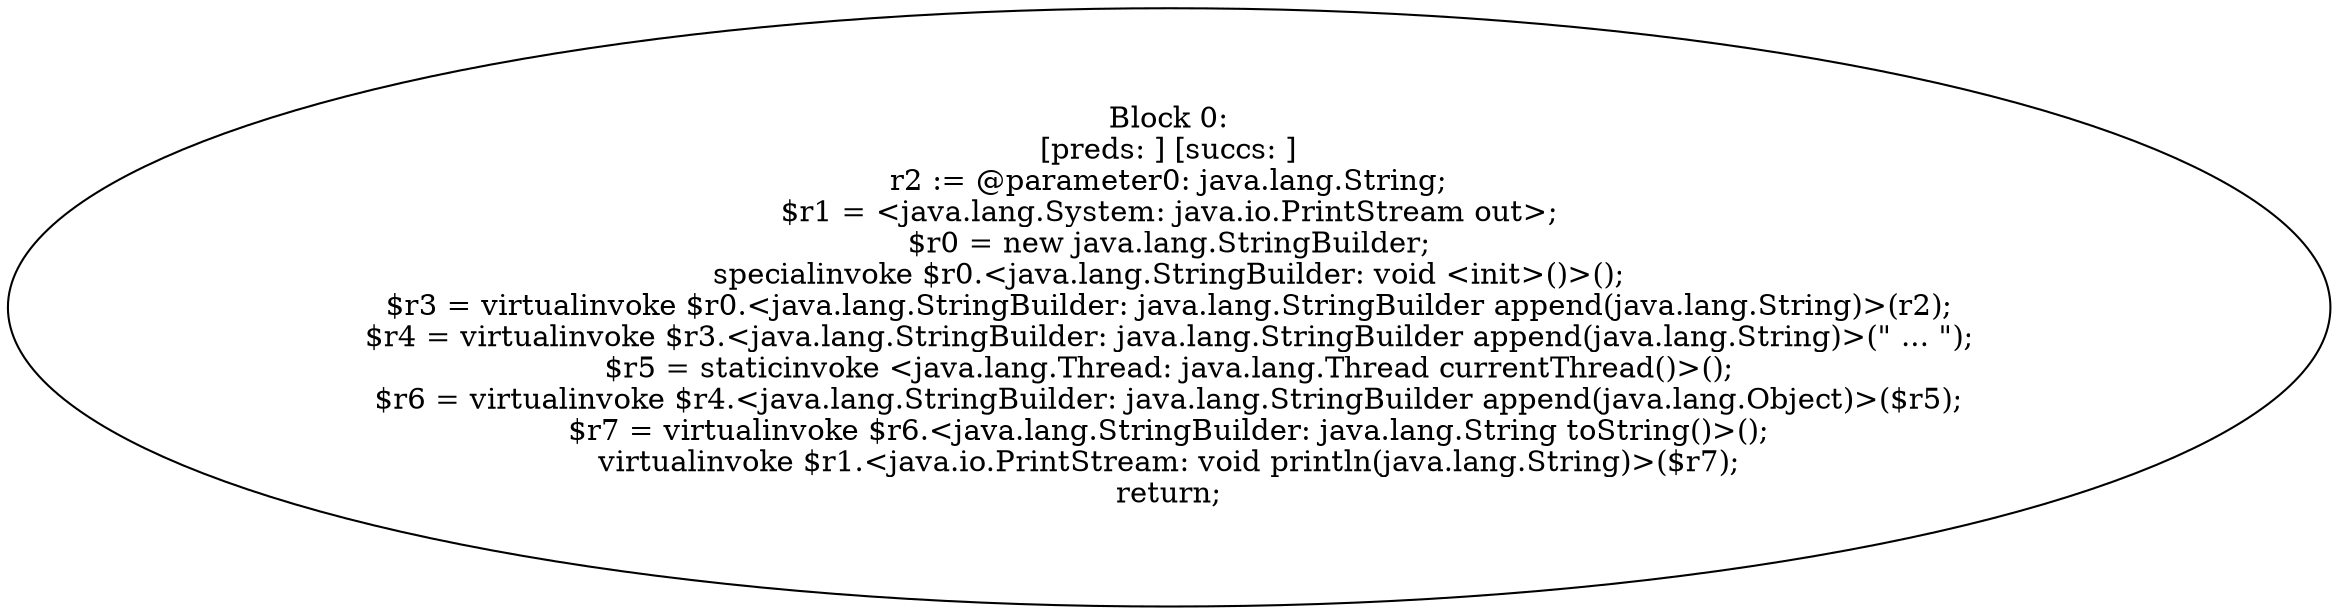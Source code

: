 digraph "unitGraph" {
    "Block 0:
[preds: ] [succs: ]
r2 := @parameter0: java.lang.String;
$r1 = <java.lang.System: java.io.PrintStream out>;
$r0 = new java.lang.StringBuilder;
specialinvoke $r0.<java.lang.StringBuilder: void <init>()>();
$r3 = virtualinvoke $r0.<java.lang.StringBuilder: java.lang.StringBuilder append(java.lang.String)>(r2);
$r4 = virtualinvoke $r3.<java.lang.StringBuilder: java.lang.StringBuilder append(java.lang.String)>(\" ... \");
$r5 = staticinvoke <java.lang.Thread: java.lang.Thread currentThread()>();
$r6 = virtualinvoke $r4.<java.lang.StringBuilder: java.lang.StringBuilder append(java.lang.Object)>($r5);
$r7 = virtualinvoke $r6.<java.lang.StringBuilder: java.lang.String toString()>();
virtualinvoke $r1.<java.io.PrintStream: void println(java.lang.String)>($r7);
return;
"
}

